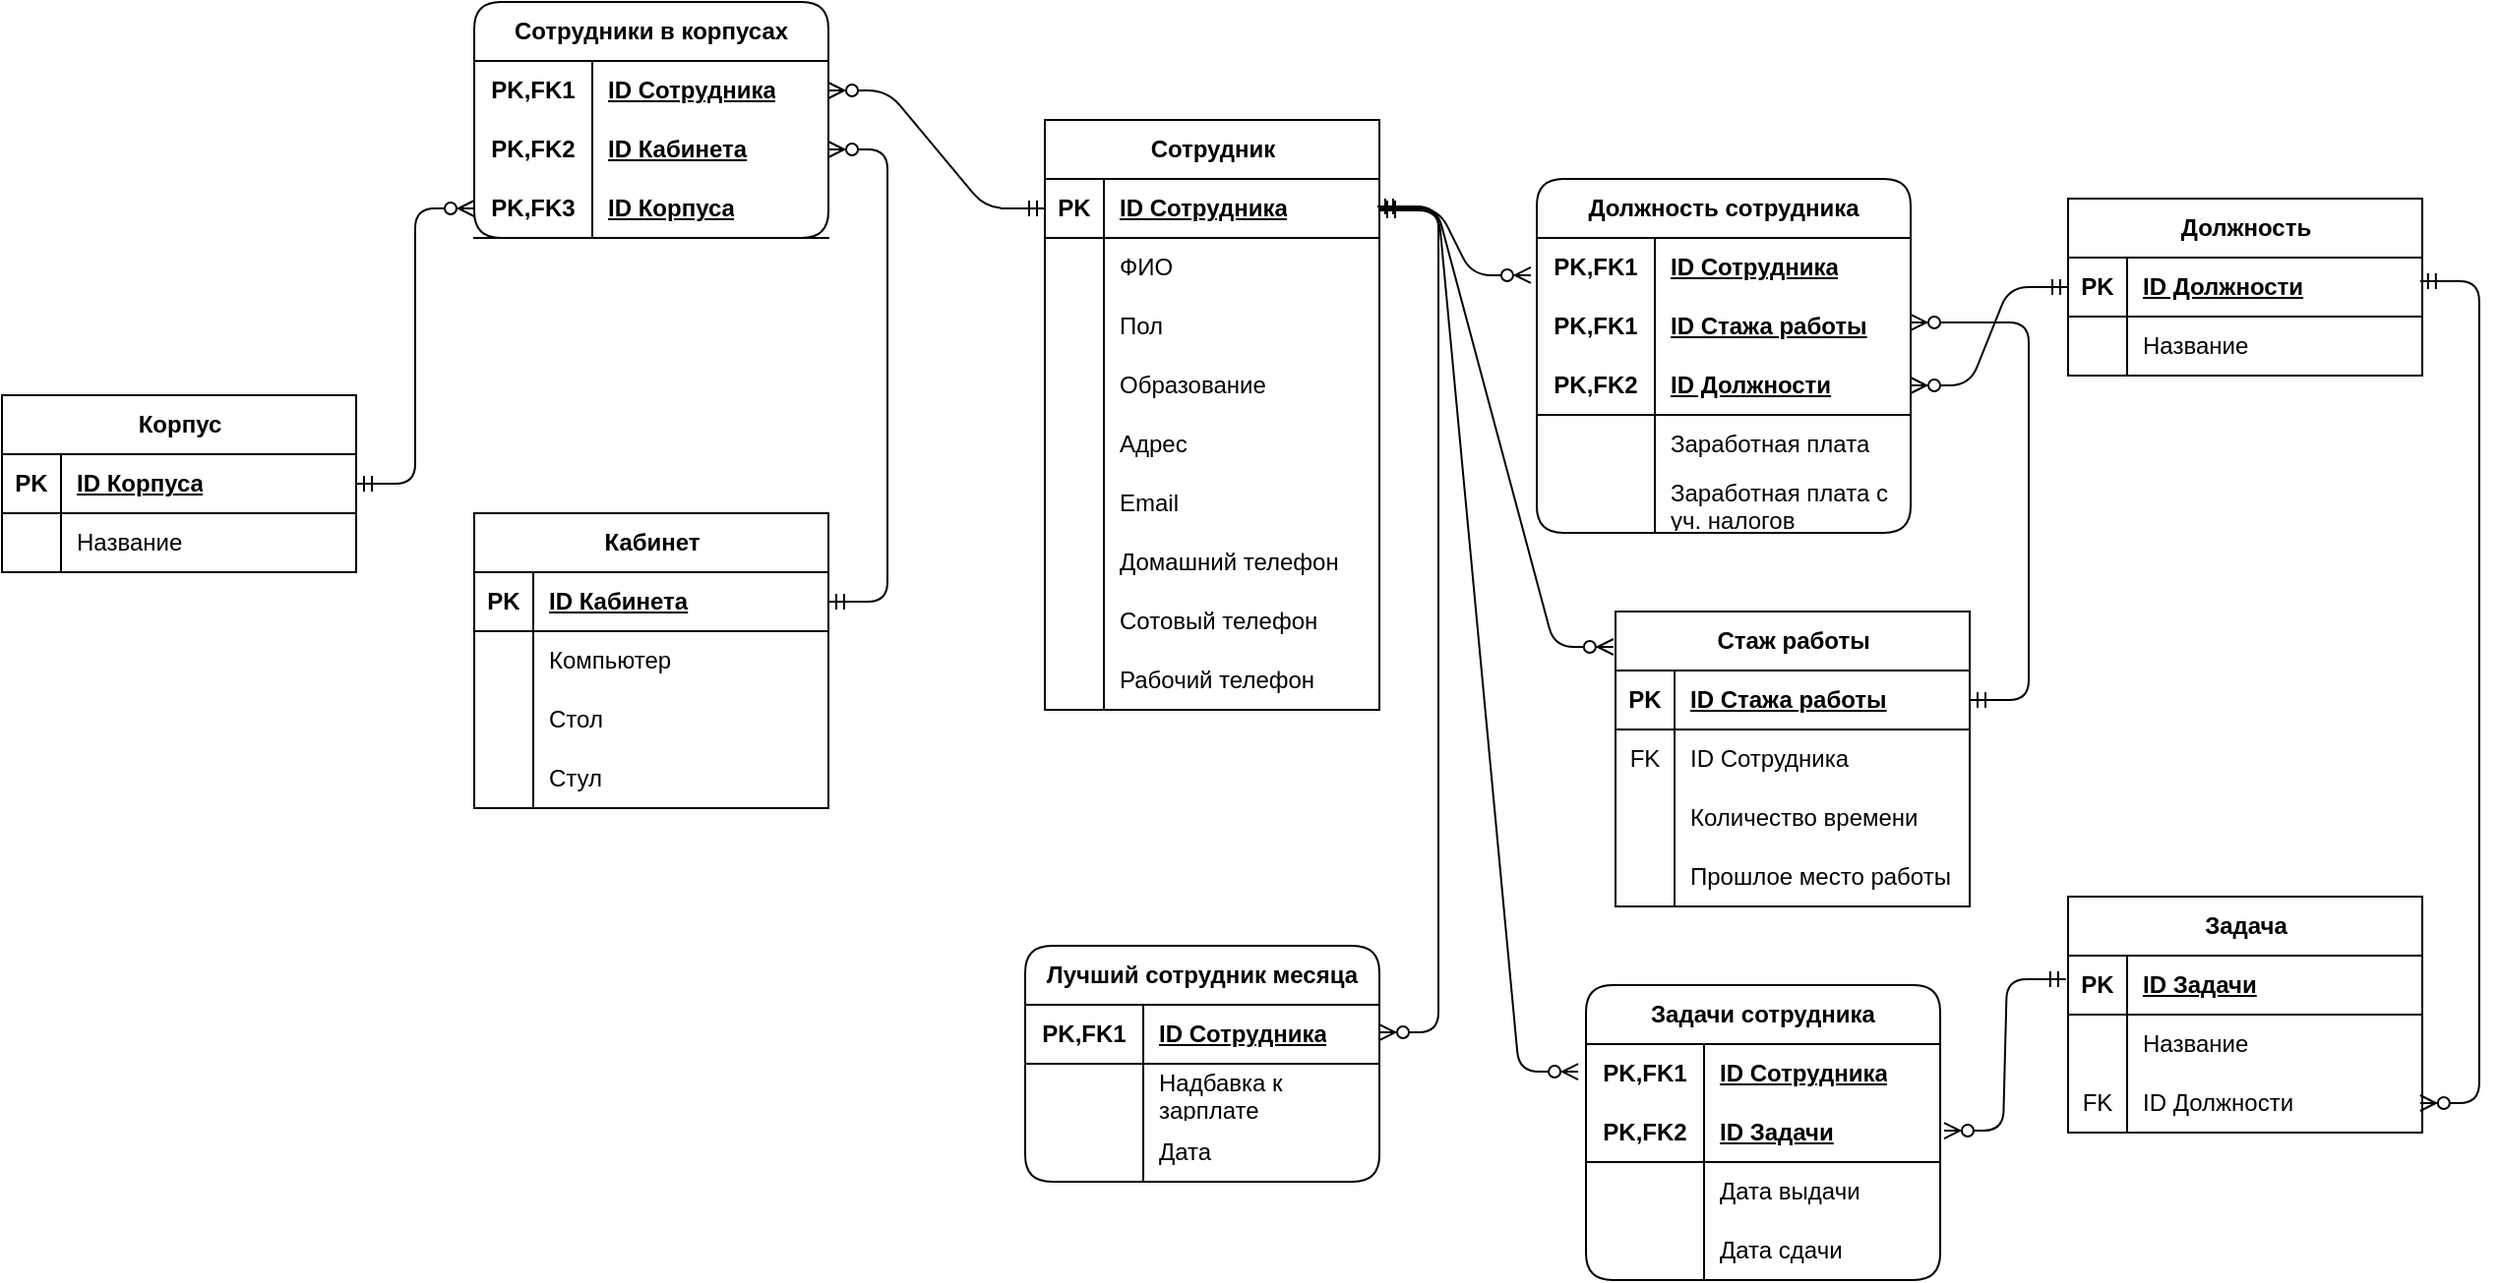 <mxfile version="21.2.1" type="github">
  <diagram id="R2lEEEUBdFMjLlhIrx00" name="Page-1">
    <mxGraphModel dx="1572" dy="825" grid="1" gridSize="10" guides="1" tooltips="1" connect="0" arrows="1" fold="1" page="1" pageScale="1" pageWidth="850" pageHeight="1100" math="0" shadow="0" extFonts="Permanent Marker^https://fonts.googleapis.com/css?family=Permanent+Marker">
      <root>
        <mxCell id="0" />
        <mxCell id="1" parent="0" />
        <mxCell id="PwHdfF1loIiDDt-Cqc1K-1" value="Сотрудник" style="shape=table;startSize=30;container=1;collapsible=1;childLayout=tableLayout;fixedRows=1;rowLines=0;fontStyle=1;align=center;resizeLast=1;html=1;" parent="1" vertex="1">
          <mxGeometry x="210" y="80" width="170" height="300" as="geometry" />
        </mxCell>
        <mxCell id="PwHdfF1loIiDDt-Cqc1K-2" value="" style="shape=tableRow;horizontal=0;startSize=0;swimlaneHead=0;swimlaneBody=0;fillColor=none;collapsible=0;dropTarget=0;points=[[0,0.5],[1,0.5]];portConstraint=eastwest;top=0;left=0;right=0;bottom=1;" parent="PwHdfF1loIiDDt-Cqc1K-1" vertex="1">
          <mxGeometry y="30" width="170" height="30" as="geometry" />
        </mxCell>
        <mxCell id="PwHdfF1loIiDDt-Cqc1K-3" value="PK" style="shape=partialRectangle;connectable=0;fillColor=none;top=0;left=0;bottom=0;right=0;fontStyle=1;overflow=hidden;whiteSpace=wrap;html=1;" parent="PwHdfF1loIiDDt-Cqc1K-2" vertex="1">
          <mxGeometry width="30" height="30" as="geometry">
            <mxRectangle width="30" height="30" as="alternateBounds" />
          </mxGeometry>
        </mxCell>
        <mxCell id="PwHdfF1loIiDDt-Cqc1K-4" value="ID Сотрудника" style="shape=partialRectangle;connectable=0;fillColor=none;top=0;left=0;bottom=0;right=0;align=left;spacingLeft=6;fontStyle=5;overflow=hidden;whiteSpace=wrap;html=1;" parent="PwHdfF1loIiDDt-Cqc1K-2" vertex="1">
          <mxGeometry x="30" width="140" height="30" as="geometry">
            <mxRectangle width="140" height="30" as="alternateBounds" />
          </mxGeometry>
        </mxCell>
        <mxCell id="PwHdfF1loIiDDt-Cqc1K-5" value="" style="shape=tableRow;horizontal=0;startSize=0;swimlaneHead=0;swimlaneBody=0;fillColor=none;collapsible=0;dropTarget=0;points=[[0,0.5],[1,0.5]];portConstraint=eastwest;top=0;left=0;right=0;bottom=0;" parent="PwHdfF1loIiDDt-Cqc1K-1" vertex="1">
          <mxGeometry y="60" width="170" height="30" as="geometry" />
        </mxCell>
        <mxCell id="PwHdfF1loIiDDt-Cqc1K-6" value="" style="shape=partialRectangle;connectable=0;fillColor=none;top=0;left=0;bottom=0;right=0;editable=1;overflow=hidden;whiteSpace=wrap;html=1;" parent="PwHdfF1loIiDDt-Cqc1K-5" vertex="1">
          <mxGeometry width="30" height="30" as="geometry">
            <mxRectangle width="30" height="30" as="alternateBounds" />
          </mxGeometry>
        </mxCell>
        <mxCell id="PwHdfF1loIiDDt-Cqc1K-7" value="ФИО" style="shape=partialRectangle;connectable=0;fillColor=none;top=0;left=0;bottom=0;right=0;align=left;spacingLeft=6;overflow=hidden;whiteSpace=wrap;html=1;" parent="PwHdfF1loIiDDt-Cqc1K-5" vertex="1">
          <mxGeometry x="30" width="140" height="30" as="geometry">
            <mxRectangle width="140" height="30" as="alternateBounds" />
          </mxGeometry>
        </mxCell>
        <mxCell id="PwHdfF1loIiDDt-Cqc1K-8" value="" style="shape=tableRow;horizontal=0;startSize=0;swimlaneHead=0;swimlaneBody=0;fillColor=none;collapsible=0;dropTarget=0;points=[[0,0.5],[1,0.5]];portConstraint=eastwest;top=0;left=0;right=0;bottom=0;" parent="PwHdfF1loIiDDt-Cqc1K-1" vertex="1">
          <mxGeometry y="90" width="170" height="30" as="geometry" />
        </mxCell>
        <mxCell id="PwHdfF1loIiDDt-Cqc1K-9" value="" style="shape=partialRectangle;connectable=0;fillColor=none;top=0;left=0;bottom=0;right=0;editable=1;overflow=hidden;whiteSpace=wrap;html=1;" parent="PwHdfF1loIiDDt-Cqc1K-8" vertex="1">
          <mxGeometry width="30" height="30" as="geometry">
            <mxRectangle width="30" height="30" as="alternateBounds" />
          </mxGeometry>
        </mxCell>
        <mxCell id="PwHdfF1loIiDDt-Cqc1K-10" value="Пол" style="shape=partialRectangle;connectable=0;fillColor=none;top=0;left=0;bottom=0;right=0;align=left;spacingLeft=6;overflow=hidden;whiteSpace=wrap;html=1;" parent="PwHdfF1loIiDDt-Cqc1K-8" vertex="1">
          <mxGeometry x="30" width="140" height="30" as="geometry">
            <mxRectangle width="140" height="30" as="alternateBounds" />
          </mxGeometry>
        </mxCell>
        <mxCell id="PwHdfF1loIiDDt-Cqc1K-11" value="" style="shape=tableRow;horizontal=0;startSize=0;swimlaneHead=0;swimlaneBody=0;fillColor=none;collapsible=0;dropTarget=0;points=[[0,0.5],[1,0.5]];portConstraint=eastwest;top=0;left=0;right=0;bottom=0;" parent="PwHdfF1loIiDDt-Cqc1K-1" vertex="1">
          <mxGeometry y="120" width="170" height="30" as="geometry" />
        </mxCell>
        <mxCell id="PwHdfF1loIiDDt-Cqc1K-12" value="" style="shape=partialRectangle;connectable=0;fillColor=none;top=0;left=0;bottom=0;right=0;editable=1;overflow=hidden;whiteSpace=wrap;html=1;" parent="PwHdfF1loIiDDt-Cqc1K-11" vertex="1">
          <mxGeometry width="30" height="30" as="geometry">
            <mxRectangle width="30" height="30" as="alternateBounds" />
          </mxGeometry>
        </mxCell>
        <mxCell id="PwHdfF1loIiDDt-Cqc1K-13" value="Образование" style="shape=partialRectangle;connectable=0;fillColor=none;top=0;left=0;bottom=0;right=0;align=left;spacingLeft=6;overflow=hidden;whiteSpace=wrap;html=1;" parent="PwHdfF1loIiDDt-Cqc1K-11" vertex="1">
          <mxGeometry x="30" width="140" height="30" as="geometry">
            <mxRectangle width="140" height="30" as="alternateBounds" />
          </mxGeometry>
        </mxCell>
        <mxCell id="PwHdfF1loIiDDt-Cqc1K-27" value="" style="shape=tableRow;horizontal=0;startSize=0;swimlaneHead=0;swimlaneBody=0;fillColor=none;collapsible=0;dropTarget=0;points=[[0,0.5],[1,0.5]];portConstraint=eastwest;top=0;left=0;right=0;bottom=0;" parent="PwHdfF1loIiDDt-Cqc1K-1" vertex="1">
          <mxGeometry y="150" width="170" height="30" as="geometry" />
        </mxCell>
        <mxCell id="PwHdfF1loIiDDt-Cqc1K-28" value="" style="shape=partialRectangle;connectable=0;fillColor=none;top=0;left=0;bottom=0;right=0;editable=1;overflow=hidden;whiteSpace=wrap;html=1;" parent="PwHdfF1loIiDDt-Cqc1K-27" vertex="1">
          <mxGeometry width="30" height="30" as="geometry">
            <mxRectangle width="30" height="30" as="alternateBounds" />
          </mxGeometry>
        </mxCell>
        <mxCell id="PwHdfF1loIiDDt-Cqc1K-29" value="Адрес" style="shape=partialRectangle;connectable=0;fillColor=none;top=0;left=0;bottom=0;right=0;align=left;spacingLeft=6;overflow=hidden;whiteSpace=wrap;html=1;" parent="PwHdfF1loIiDDt-Cqc1K-27" vertex="1">
          <mxGeometry x="30" width="140" height="30" as="geometry">
            <mxRectangle width="140" height="30" as="alternateBounds" />
          </mxGeometry>
        </mxCell>
        <mxCell id="PwHdfF1loIiDDt-Cqc1K-30" value="" style="shape=tableRow;horizontal=0;startSize=0;swimlaneHead=0;swimlaneBody=0;fillColor=none;collapsible=0;dropTarget=0;points=[[0,0.5],[1,0.5]];portConstraint=eastwest;top=0;left=0;right=0;bottom=0;" parent="PwHdfF1loIiDDt-Cqc1K-1" vertex="1">
          <mxGeometry y="180" width="170" height="30" as="geometry" />
        </mxCell>
        <mxCell id="PwHdfF1loIiDDt-Cqc1K-31" value="" style="shape=partialRectangle;connectable=0;fillColor=none;top=0;left=0;bottom=0;right=0;editable=1;overflow=hidden;whiteSpace=wrap;html=1;" parent="PwHdfF1loIiDDt-Cqc1K-30" vertex="1">
          <mxGeometry width="30" height="30" as="geometry">
            <mxRectangle width="30" height="30" as="alternateBounds" />
          </mxGeometry>
        </mxCell>
        <mxCell id="PwHdfF1loIiDDt-Cqc1K-32" value="Email" style="shape=partialRectangle;connectable=0;fillColor=none;top=0;left=0;bottom=0;right=0;align=left;spacingLeft=6;overflow=hidden;whiteSpace=wrap;html=1;" parent="PwHdfF1loIiDDt-Cqc1K-30" vertex="1">
          <mxGeometry x="30" width="140" height="30" as="geometry">
            <mxRectangle width="140" height="30" as="alternateBounds" />
          </mxGeometry>
        </mxCell>
        <mxCell id="PwHdfF1loIiDDt-Cqc1K-33" value="" style="shape=tableRow;horizontal=0;startSize=0;swimlaneHead=0;swimlaneBody=0;fillColor=none;collapsible=0;dropTarget=0;points=[[0,0.5],[1,0.5]];portConstraint=eastwest;top=0;left=0;right=0;bottom=0;" parent="PwHdfF1loIiDDt-Cqc1K-1" vertex="1">
          <mxGeometry y="210" width="170" height="30" as="geometry" />
        </mxCell>
        <mxCell id="PwHdfF1loIiDDt-Cqc1K-34" value="" style="shape=partialRectangle;connectable=0;fillColor=none;top=0;left=0;bottom=0;right=0;editable=1;overflow=hidden;whiteSpace=wrap;html=1;" parent="PwHdfF1loIiDDt-Cqc1K-33" vertex="1">
          <mxGeometry width="30" height="30" as="geometry">
            <mxRectangle width="30" height="30" as="alternateBounds" />
          </mxGeometry>
        </mxCell>
        <mxCell id="PwHdfF1loIiDDt-Cqc1K-35" value="Домашний телефон" style="shape=partialRectangle;connectable=0;fillColor=none;top=0;left=0;bottom=0;right=0;align=left;spacingLeft=6;overflow=hidden;whiteSpace=wrap;html=1;" parent="PwHdfF1loIiDDt-Cqc1K-33" vertex="1">
          <mxGeometry x="30" width="140" height="30" as="geometry">
            <mxRectangle width="140" height="30" as="alternateBounds" />
          </mxGeometry>
        </mxCell>
        <mxCell id="PwHdfF1loIiDDt-Cqc1K-36" value="" style="shape=tableRow;horizontal=0;startSize=0;swimlaneHead=0;swimlaneBody=0;fillColor=none;collapsible=0;dropTarget=0;points=[[0,0.5],[1,0.5]];portConstraint=eastwest;top=0;left=0;right=0;bottom=0;" parent="PwHdfF1loIiDDt-Cqc1K-1" vertex="1">
          <mxGeometry y="240" width="170" height="30" as="geometry" />
        </mxCell>
        <mxCell id="PwHdfF1loIiDDt-Cqc1K-37" value="" style="shape=partialRectangle;connectable=0;fillColor=none;top=0;left=0;bottom=0;right=0;editable=1;overflow=hidden;whiteSpace=wrap;html=1;" parent="PwHdfF1loIiDDt-Cqc1K-36" vertex="1">
          <mxGeometry width="30" height="30" as="geometry">
            <mxRectangle width="30" height="30" as="alternateBounds" />
          </mxGeometry>
        </mxCell>
        <mxCell id="PwHdfF1loIiDDt-Cqc1K-38" value="Сотовый телефон" style="shape=partialRectangle;connectable=0;fillColor=none;top=0;left=0;bottom=0;right=0;align=left;spacingLeft=6;overflow=hidden;whiteSpace=wrap;html=1;" parent="PwHdfF1loIiDDt-Cqc1K-36" vertex="1">
          <mxGeometry x="30" width="140" height="30" as="geometry">
            <mxRectangle width="140" height="30" as="alternateBounds" />
          </mxGeometry>
        </mxCell>
        <mxCell id="PwHdfF1loIiDDt-Cqc1K-39" value="" style="shape=tableRow;horizontal=0;startSize=0;swimlaneHead=0;swimlaneBody=0;fillColor=none;collapsible=0;dropTarget=0;points=[[0,0.5],[1,0.5]];portConstraint=eastwest;top=0;left=0;right=0;bottom=0;" parent="PwHdfF1loIiDDt-Cqc1K-1" vertex="1">
          <mxGeometry y="270" width="170" height="30" as="geometry" />
        </mxCell>
        <mxCell id="PwHdfF1loIiDDt-Cqc1K-40" value="" style="shape=partialRectangle;connectable=0;fillColor=none;top=0;left=0;bottom=0;right=0;editable=1;overflow=hidden;whiteSpace=wrap;html=1;" parent="PwHdfF1loIiDDt-Cqc1K-39" vertex="1">
          <mxGeometry width="30" height="30" as="geometry">
            <mxRectangle width="30" height="30" as="alternateBounds" />
          </mxGeometry>
        </mxCell>
        <mxCell id="PwHdfF1loIiDDt-Cqc1K-41" value="Рабочий телефон" style="shape=partialRectangle;connectable=0;fillColor=none;top=0;left=0;bottom=0;right=0;align=left;spacingLeft=6;overflow=hidden;whiteSpace=wrap;html=1;" parent="PwHdfF1loIiDDt-Cqc1K-39" vertex="1">
          <mxGeometry x="30" width="140" height="30" as="geometry">
            <mxRectangle width="140" height="30" as="alternateBounds" />
          </mxGeometry>
        </mxCell>
        <mxCell id="PwHdfF1loIiDDt-Cqc1K-42" value="Должность" style="shape=table;startSize=30;container=1;collapsible=1;childLayout=tableLayout;fixedRows=1;rowLines=0;fontStyle=1;align=center;resizeLast=1;html=1;" parent="1" vertex="1">
          <mxGeometry x="730" y="120" width="180" height="90" as="geometry" />
        </mxCell>
        <mxCell id="PwHdfF1loIiDDt-Cqc1K-43" value="" style="shape=tableRow;horizontal=0;startSize=0;swimlaneHead=0;swimlaneBody=0;fillColor=none;collapsible=0;dropTarget=0;points=[[0,0.5],[1,0.5]];portConstraint=eastwest;top=0;left=0;right=0;bottom=1;" parent="PwHdfF1loIiDDt-Cqc1K-42" vertex="1">
          <mxGeometry y="30" width="180" height="30" as="geometry" />
        </mxCell>
        <mxCell id="PwHdfF1loIiDDt-Cqc1K-44" value="PK" style="shape=partialRectangle;connectable=0;fillColor=none;top=0;left=0;bottom=0;right=0;fontStyle=1;overflow=hidden;whiteSpace=wrap;html=1;" parent="PwHdfF1loIiDDt-Cqc1K-43" vertex="1">
          <mxGeometry width="30" height="30" as="geometry">
            <mxRectangle width="30" height="30" as="alternateBounds" />
          </mxGeometry>
        </mxCell>
        <mxCell id="PwHdfF1loIiDDt-Cqc1K-45" value="ID Должности" style="shape=partialRectangle;connectable=0;fillColor=none;top=0;left=0;bottom=0;right=0;align=left;spacingLeft=6;fontStyle=5;overflow=hidden;whiteSpace=wrap;html=1;" parent="PwHdfF1loIiDDt-Cqc1K-43" vertex="1">
          <mxGeometry x="30" width="150" height="30" as="geometry">
            <mxRectangle width="150" height="30" as="alternateBounds" />
          </mxGeometry>
        </mxCell>
        <mxCell id="PwHdfF1loIiDDt-Cqc1K-46" value="" style="shape=tableRow;horizontal=0;startSize=0;swimlaneHead=0;swimlaneBody=0;fillColor=none;collapsible=0;dropTarget=0;points=[[0,0.5],[1,0.5]];portConstraint=eastwest;top=0;left=0;right=0;bottom=0;" parent="PwHdfF1loIiDDt-Cqc1K-42" vertex="1">
          <mxGeometry y="60" width="180" height="30" as="geometry" />
        </mxCell>
        <mxCell id="PwHdfF1loIiDDt-Cqc1K-47" value="" style="shape=partialRectangle;connectable=0;fillColor=none;top=0;left=0;bottom=0;right=0;editable=1;overflow=hidden;whiteSpace=wrap;html=1;" parent="PwHdfF1loIiDDt-Cqc1K-46" vertex="1">
          <mxGeometry width="30" height="30" as="geometry">
            <mxRectangle width="30" height="30" as="alternateBounds" />
          </mxGeometry>
        </mxCell>
        <mxCell id="PwHdfF1loIiDDt-Cqc1K-48" value="Название" style="shape=partialRectangle;connectable=0;fillColor=none;top=0;left=0;bottom=0;right=0;align=left;spacingLeft=6;overflow=hidden;whiteSpace=wrap;html=1;" parent="PwHdfF1loIiDDt-Cqc1K-46" vertex="1">
          <mxGeometry x="30" width="150" height="30" as="geometry">
            <mxRectangle width="150" height="30" as="alternateBounds" />
          </mxGeometry>
        </mxCell>
        <mxCell id="PwHdfF1loIiDDt-Cqc1K-59" value="Должность сотрудника" style="shape=table;startSize=30;container=1;collapsible=1;childLayout=tableLayout;fixedRows=1;rowLines=0;fontStyle=1;align=center;resizeLast=1;html=1;whiteSpace=wrap;rounded=1;" parent="1" vertex="1">
          <mxGeometry x="460" y="110" width="190" height="180" as="geometry" />
        </mxCell>
        <mxCell id="7P8KPJwNf3Zk5cawkr4y-223" value="" style="shape=tableRow;horizontal=0;startSize=0;swimlaneHead=0;swimlaneBody=0;fillColor=none;collapsible=0;dropTarget=0;points=[[0,0.5],[1,0.5]];portConstraint=eastwest;top=0;left=0;right=0;bottom=0;html=1;" vertex="1" parent="PwHdfF1loIiDDt-Cqc1K-59">
          <mxGeometry y="30" width="190" height="30" as="geometry" />
        </mxCell>
        <mxCell id="7P8KPJwNf3Zk5cawkr4y-224" value="PK,FK1" style="shape=partialRectangle;connectable=0;fillColor=none;top=0;left=0;bottom=0;right=0;fontStyle=1;overflow=hidden;html=1;whiteSpace=wrap;" vertex="1" parent="7P8KPJwNf3Zk5cawkr4y-223">
          <mxGeometry width="60" height="30" as="geometry">
            <mxRectangle width="60" height="30" as="alternateBounds" />
          </mxGeometry>
        </mxCell>
        <mxCell id="7P8KPJwNf3Zk5cawkr4y-225" value="ID Сотрудника" style="shape=partialRectangle;connectable=0;fillColor=none;top=0;left=0;bottom=0;right=0;align=left;spacingLeft=6;fontStyle=5;overflow=hidden;html=1;whiteSpace=wrap;" vertex="1" parent="7P8KPJwNf3Zk5cawkr4y-223">
          <mxGeometry x="60" width="130" height="30" as="geometry">
            <mxRectangle width="130" height="30" as="alternateBounds" />
          </mxGeometry>
        </mxCell>
        <mxCell id="PwHdfF1loIiDDt-Cqc1K-60" value="" style="shape=tableRow;horizontal=0;startSize=0;swimlaneHead=0;swimlaneBody=0;fillColor=none;collapsible=0;dropTarget=0;points=[[0,0.5],[1,0.5]];portConstraint=eastwest;top=0;left=0;right=0;bottom=0;html=1;" parent="PwHdfF1loIiDDt-Cqc1K-59" vertex="1">
          <mxGeometry y="60" width="190" height="30" as="geometry" />
        </mxCell>
        <mxCell id="PwHdfF1loIiDDt-Cqc1K-61" value="PK,FK1" style="shape=partialRectangle;connectable=0;fillColor=none;top=0;left=0;bottom=0;right=0;fontStyle=1;overflow=hidden;html=1;whiteSpace=wrap;" parent="PwHdfF1loIiDDt-Cqc1K-60" vertex="1">
          <mxGeometry width="60" height="30" as="geometry">
            <mxRectangle width="60" height="30" as="alternateBounds" />
          </mxGeometry>
        </mxCell>
        <mxCell id="PwHdfF1loIiDDt-Cqc1K-62" value="ID Стажа работы" style="shape=partialRectangle;connectable=0;fillColor=none;top=0;left=0;bottom=0;right=0;align=left;spacingLeft=6;fontStyle=5;overflow=hidden;html=1;whiteSpace=wrap;" parent="PwHdfF1loIiDDt-Cqc1K-60" vertex="1">
          <mxGeometry x="60" width="130" height="30" as="geometry">
            <mxRectangle width="130" height="30" as="alternateBounds" />
          </mxGeometry>
        </mxCell>
        <mxCell id="PwHdfF1loIiDDt-Cqc1K-63" value="" style="shape=tableRow;horizontal=0;startSize=0;swimlaneHead=0;swimlaneBody=0;fillColor=none;collapsible=0;dropTarget=0;points=[[0,0.5],[1,0.5]];portConstraint=eastwest;top=0;left=0;right=0;bottom=1;html=1;" parent="PwHdfF1loIiDDt-Cqc1K-59" vertex="1">
          <mxGeometry y="90" width="190" height="30" as="geometry" />
        </mxCell>
        <mxCell id="PwHdfF1loIiDDt-Cqc1K-64" value="PK,FK2" style="shape=partialRectangle;connectable=0;fillColor=none;top=0;left=0;bottom=0;right=0;fontStyle=1;overflow=hidden;html=1;whiteSpace=wrap;" parent="PwHdfF1loIiDDt-Cqc1K-63" vertex="1">
          <mxGeometry width="60" height="30" as="geometry">
            <mxRectangle width="60" height="30" as="alternateBounds" />
          </mxGeometry>
        </mxCell>
        <mxCell id="PwHdfF1loIiDDt-Cqc1K-65" value="ID Должности" style="shape=partialRectangle;connectable=0;fillColor=none;top=0;left=0;bottom=0;right=0;align=left;spacingLeft=6;fontStyle=5;overflow=hidden;html=1;whiteSpace=wrap;" parent="PwHdfF1loIiDDt-Cqc1K-63" vertex="1">
          <mxGeometry x="60" width="130" height="30" as="geometry">
            <mxRectangle width="130" height="30" as="alternateBounds" />
          </mxGeometry>
        </mxCell>
        <mxCell id="PwHdfF1loIiDDt-Cqc1K-69" value="" style="shape=tableRow;horizontal=0;startSize=0;swimlaneHead=0;swimlaneBody=0;fillColor=none;collapsible=0;dropTarget=0;points=[[0,0.5],[1,0.5]];portConstraint=eastwest;top=0;left=0;right=0;bottom=0;html=1;" parent="PwHdfF1loIiDDt-Cqc1K-59" vertex="1">
          <mxGeometry y="120" width="190" height="30" as="geometry" />
        </mxCell>
        <mxCell id="PwHdfF1loIiDDt-Cqc1K-70" value="" style="shape=partialRectangle;connectable=0;fillColor=none;top=0;left=0;bottom=0;right=0;editable=1;overflow=hidden;html=1;whiteSpace=wrap;" parent="PwHdfF1loIiDDt-Cqc1K-69" vertex="1">
          <mxGeometry width="60" height="30" as="geometry">
            <mxRectangle width="60" height="30" as="alternateBounds" />
          </mxGeometry>
        </mxCell>
        <mxCell id="PwHdfF1loIiDDt-Cqc1K-71" value="Заработная плата" style="shape=partialRectangle;connectable=0;fillColor=none;top=0;left=0;bottom=0;right=0;align=left;spacingLeft=6;overflow=hidden;html=1;whiteSpace=wrap;" parent="PwHdfF1loIiDDt-Cqc1K-69" vertex="1">
          <mxGeometry x="60" width="130" height="30" as="geometry">
            <mxRectangle width="130" height="30" as="alternateBounds" />
          </mxGeometry>
        </mxCell>
        <mxCell id="7P8KPJwNf3Zk5cawkr4y-72" value="" style="shape=tableRow;horizontal=0;startSize=0;swimlaneHead=0;swimlaneBody=0;fillColor=none;collapsible=0;dropTarget=0;points=[[0,0.5],[1,0.5]];portConstraint=eastwest;top=0;left=0;right=0;bottom=0;html=1;" vertex="1" parent="PwHdfF1loIiDDt-Cqc1K-59">
          <mxGeometry y="150" width="190" height="30" as="geometry" />
        </mxCell>
        <mxCell id="7P8KPJwNf3Zk5cawkr4y-73" value="" style="shape=partialRectangle;connectable=0;fillColor=none;top=0;left=0;bottom=0;right=0;editable=1;overflow=hidden;html=1;whiteSpace=wrap;" vertex="1" parent="7P8KPJwNf3Zk5cawkr4y-72">
          <mxGeometry width="60" height="30" as="geometry">
            <mxRectangle width="60" height="30" as="alternateBounds" />
          </mxGeometry>
        </mxCell>
        <mxCell id="7P8KPJwNf3Zk5cawkr4y-74" value="Заработная плата с уч. налогов" style="shape=partialRectangle;connectable=0;fillColor=none;top=0;left=0;bottom=0;right=0;align=left;spacingLeft=6;overflow=hidden;html=1;whiteSpace=wrap;" vertex="1" parent="7P8KPJwNf3Zk5cawkr4y-72">
          <mxGeometry x="60" width="130" height="30" as="geometry">
            <mxRectangle width="130" height="30" as="alternateBounds" />
          </mxGeometry>
        </mxCell>
        <mxCell id="PwHdfF1loIiDDt-Cqc1K-72" value="" style="edgeStyle=entityRelationEdgeStyle;fontSize=12;html=1;endArrow=ERzeroToMany;startArrow=ERmandOne;exitX=1;exitY=0.5;exitDx=0;exitDy=0;entryX=-0.016;entryY=0.633;entryDx=0;entryDy=0;rounded=1;entryPerimeter=0;" parent="1" source="PwHdfF1loIiDDt-Cqc1K-2" target="7P8KPJwNf3Zk5cawkr4y-223" edge="1">
          <mxGeometry width="100" height="100" relative="1" as="geometry">
            <mxPoint x="370" y="460" as="sourcePoint" />
            <mxPoint x="470" y="360" as="targetPoint" />
          </mxGeometry>
        </mxCell>
        <mxCell id="PwHdfF1loIiDDt-Cqc1K-73" value="" style="edgeStyle=entityRelationEdgeStyle;fontSize=12;html=1;endArrow=ERzeroToMany;startArrow=ERmandOne;exitX=0;exitY=0.5;exitDx=0;exitDy=0;entryX=1;entryY=0.5;entryDx=0;entryDy=0;rounded=1;" parent="1" source="PwHdfF1loIiDDt-Cqc1K-43" target="PwHdfF1loIiDDt-Cqc1K-63" edge="1">
          <mxGeometry width="100" height="100" relative="1" as="geometry">
            <mxPoint x="710" y="410" as="sourcePoint" />
            <mxPoint x="810" y="310" as="targetPoint" />
          </mxGeometry>
        </mxCell>
        <mxCell id="7P8KPJwNf3Zk5cawkr4y-15" value="Корпус" style="shape=table;startSize=30;container=1;collapsible=1;childLayout=tableLayout;fixedRows=1;rowLines=0;fontStyle=1;align=center;resizeLast=1;html=1;" vertex="1" parent="1">
          <mxGeometry x="-320" y="220" width="180" height="90" as="geometry" />
        </mxCell>
        <mxCell id="7P8KPJwNf3Zk5cawkr4y-16" value="" style="shape=tableRow;horizontal=0;startSize=0;swimlaneHead=0;swimlaneBody=0;fillColor=none;collapsible=0;dropTarget=0;points=[[0,0.5],[1,0.5]];portConstraint=eastwest;top=0;left=0;right=0;bottom=1;" vertex="1" parent="7P8KPJwNf3Zk5cawkr4y-15">
          <mxGeometry y="30" width="180" height="30" as="geometry" />
        </mxCell>
        <mxCell id="7P8KPJwNf3Zk5cawkr4y-17" value="PK" style="shape=partialRectangle;connectable=0;fillColor=none;top=0;left=0;bottom=0;right=0;fontStyle=1;overflow=hidden;whiteSpace=wrap;html=1;" vertex="1" parent="7P8KPJwNf3Zk5cawkr4y-16">
          <mxGeometry width="30" height="30" as="geometry">
            <mxRectangle width="30" height="30" as="alternateBounds" />
          </mxGeometry>
        </mxCell>
        <mxCell id="7P8KPJwNf3Zk5cawkr4y-18" value="ID Корпуса" style="shape=partialRectangle;connectable=0;fillColor=none;top=0;left=0;bottom=0;right=0;align=left;spacingLeft=6;fontStyle=5;overflow=hidden;whiteSpace=wrap;html=1;" vertex="1" parent="7P8KPJwNf3Zk5cawkr4y-16">
          <mxGeometry x="30" width="150" height="30" as="geometry">
            <mxRectangle width="150" height="30" as="alternateBounds" />
          </mxGeometry>
        </mxCell>
        <mxCell id="7P8KPJwNf3Zk5cawkr4y-19" value="" style="shape=tableRow;horizontal=0;startSize=0;swimlaneHead=0;swimlaneBody=0;fillColor=none;collapsible=0;dropTarget=0;points=[[0,0.5],[1,0.5]];portConstraint=eastwest;top=0;left=0;right=0;bottom=0;" vertex="1" parent="7P8KPJwNf3Zk5cawkr4y-15">
          <mxGeometry y="60" width="180" height="30" as="geometry" />
        </mxCell>
        <mxCell id="7P8KPJwNf3Zk5cawkr4y-20" value="" style="shape=partialRectangle;connectable=0;fillColor=none;top=0;left=0;bottom=0;right=0;editable=1;overflow=hidden;whiteSpace=wrap;html=1;" vertex="1" parent="7P8KPJwNf3Zk5cawkr4y-19">
          <mxGeometry width="30" height="30" as="geometry">
            <mxRectangle width="30" height="30" as="alternateBounds" />
          </mxGeometry>
        </mxCell>
        <mxCell id="7P8KPJwNf3Zk5cawkr4y-21" value="Название" style="shape=partialRectangle;connectable=0;fillColor=none;top=0;left=0;bottom=0;right=0;align=left;spacingLeft=6;overflow=hidden;whiteSpace=wrap;html=1;" vertex="1" parent="7P8KPJwNf3Zk5cawkr4y-19">
          <mxGeometry x="30" width="150" height="30" as="geometry">
            <mxRectangle width="150" height="30" as="alternateBounds" />
          </mxGeometry>
        </mxCell>
        <mxCell id="7P8KPJwNf3Zk5cawkr4y-28" value="Сотрудники в корпусах" style="shape=table;startSize=30;container=1;collapsible=1;childLayout=tableLayout;fixedRows=1;rowLines=0;fontStyle=1;align=center;resizeLast=1;html=1;whiteSpace=wrap;rounded=1;" vertex="1" parent="1">
          <mxGeometry x="-80" y="20" width="180" height="120" as="geometry" />
        </mxCell>
        <mxCell id="7P8KPJwNf3Zk5cawkr4y-29" value="" style="shape=tableRow;horizontal=0;startSize=0;swimlaneHead=0;swimlaneBody=0;fillColor=none;collapsible=0;dropTarget=0;points=[[0,0.5],[1,0.5]];portConstraint=eastwest;top=0;left=0;right=0;bottom=0;html=1;" vertex="1" parent="7P8KPJwNf3Zk5cawkr4y-28">
          <mxGeometry y="30" width="180" height="30" as="geometry" />
        </mxCell>
        <mxCell id="7P8KPJwNf3Zk5cawkr4y-30" value="PK,FK1" style="shape=partialRectangle;connectable=0;fillColor=none;top=0;left=0;bottom=0;right=0;fontStyle=1;overflow=hidden;html=1;whiteSpace=wrap;" vertex="1" parent="7P8KPJwNf3Zk5cawkr4y-29">
          <mxGeometry width="60" height="30" as="geometry">
            <mxRectangle width="60" height="30" as="alternateBounds" />
          </mxGeometry>
        </mxCell>
        <mxCell id="7P8KPJwNf3Zk5cawkr4y-31" value="ID Сотрудника" style="shape=partialRectangle;connectable=0;fillColor=none;top=0;left=0;bottom=0;right=0;align=left;spacingLeft=6;fontStyle=5;overflow=hidden;html=1;whiteSpace=wrap;" vertex="1" parent="7P8KPJwNf3Zk5cawkr4y-29">
          <mxGeometry x="60" width="120" height="30" as="geometry">
            <mxRectangle width="120" height="30" as="alternateBounds" />
          </mxGeometry>
        </mxCell>
        <mxCell id="7P8KPJwNf3Zk5cawkr4y-91" value="" style="shape=tableRow;horizontal=0;startSize=0;swimlaneHead=0;swimlaneBody=0;fillColor=none;collapsible=0;dropTarget=0;points=[[0,0.5],[1,0.5]];portConstraint=eastwest;top=0;left=0;right=0;bottom=0;html=1;" vertex="1" parent="7P8KPJwNf3Zk5cawkr4y-28">
          <mxGeometry y="60" width="180" height="30" as="geometry" />
        </mxCell>
        <mxCell id="7P8KPJwNf3Zk5cawkr4y-92" value="PK,FK2" style="shape=partialRectangle;connectable=0;fillColor=none;top=0;left=0;bottom=0;right=0;fontStyle=1;overflow=hidden;html=1;whiteSpace=wrap;" vertex="1" parent="7P8KPJwNf3Zk5cawkr4y-91">
          <mxGeometry width="60" height="30" as="geometry">
            <mxRectangle width="60" height="30" as="alternateBounds" />
          </mxGeometry>
        </mxCell>
        <mxCell id="7P8KPJwNf3Zk5cawkr4y-93" value="ID Кабинета" style="shape=partialRectangle;connectable=0;fillColor=none;top=0;left=0;bottom=0;right=0;align=left;spacingLeft=6;fontStyle=5;overflow=hidden;html=1;whiteSpace=wrap;" vertex="1" parent="7P8KPJwNf3Zk5cawkr4y-91">
          <mxGeometry x="60" width="120" height="30" as="geometry">
            <mxRectangle width="120" height="30" as="alternateBounds" />
          </mxGeometry>
        </mxCell>
        <mxCell id="7P8KPJwNf3Zk5cawkr4y-32" value="" style="shape=tableRow;horizontal=0;startSize=0;swimlaneHead=0;swimlaneBody=0;fillColor=none;collapsible=0;dropTarget=0;points=[[0,0.5],[1,0.5]];portConstraint=eastwest;top=0;left=0;right=0;bottom=1;html=1;" vertex="1" parent="7P8KPJwNf3Zk5cawkr4y-28">
          <mxGeometry y="90" width="180" height="30" as="geometry" />
        </mxCell>
        <mxCell id="7P8KPJwNf3Zk5cawkr4y-33" value="PK,FK3" style="shape=partialRectangle;connectable=0;fillColor=none;top=0;left=0;bottom=0;right=0;fontStyle=1;overflow=hidden;html=1;whiteSpace=wrap;" vertex="1" parent="7P8KPJwNf3Zk5cawkr4y-32">
          <mxGeometry width="60" height="30" as="geometry">
            <mxRectangle width="60" height="30" as="alternateBounds" />
          </mxGeometry>
        </mxCell>
        <mxCell id="7P8KPJwNf3Zk5cawkr4y-34" value="ID Корпуса" style="shape=partialRectangle;connectable=0;fillColor=none;top=0;left=0;bottom=0;right=0;align=left;spacingLeft=6;fontStyle=5;overflow=hidden;html=1;whiteSpace=wrap;" vertex="1" parent="7P8KPJwNf3Zk5cawkr4y-32">
          <mxGeometry x="60" width="120" height="30" as="geometry">
            <mxRectangle width="120" height="30" as="alternateBounds" />
          </mxGeometry>
        </mxCell>
        <mxCell id="7P8KPJwNf3Zk5cawkr4y-41" value="" style="edgeStyle=entityRelationEdgeStyle;fontSize=12;html=1;endArrow=ERzeroToMany;startArrow=ERmandOne;exitX=0;exitY=0.5;exitDx=0;exitDy=0;entryX=1;entryY=0.5;entryDx=0;entryDy=0;rounded=1;" edge="1" parent="1" source="PwHdfF1loIiDDt-Cqc1K-2" target="7P8KPJwNf3Zk5cawkr4y-29">
          <mxGeometry width="100" height="100" relative="1" as="geometry">
            <mxPoint x="20" y="350" as="sourcePoint" />
            <mxPoint x="110" y="350" as="targetPoint" />
          </mxGeometry>
        </mxCell>
        <mxCell id="7P8KPJwNf3Zk5cawkr4y-42" value="" style="edgeStyle=entityRelationEdgeStyle;fontSize=12;html=1;endArrow=ERzeroToMany;startArrow=ERmandOne;entryX=0;entryY=0.5;entryDx=0;entryDy=0;rounded=1;" edge="1" parent="1" source="7P8KPJwNf3Zk5cawkr4y-16" target="7P8KPJwNf3Zk5cawkr4y-32">
          <mxGeometry width="100" height="100" relative="1" as="geometry">
            <mxPoint x="-150" y="480" as="sourcePoint" />
            <mxPoint x="-90" y="300" as="targetPoint" />
          </mxGeometry>
        </mxCell>
        <mxCell id="7P8KPJwNf3Zk5cawkr4y-75" value="Кабинет" style="shape=table;startSize=30;container=1;collapsible=1;childLayout=tableLayout;fixedRows=1;rowLines=0;fontStyle=1;align=center;resizeLast=1;html=1;" vertex="1" parent="1">
          <mxGeometry x="-80" y="280" width="180" height="150" as="geometry" />
        </mxCell>
        <mxCell id="7P8KPJwNf3Zk5cawkr4y-76" value="" style="shape=tableRow;horizontal=0;startSize=0;swimlaneHead=0;swimlaneBody=0;fillColor=none;collapsible=0;dropTarget=0;points=[[0,0.5],[1,0.5]];portConstraint=eastwest;top=0;left=0;right=0;bottom=1;" vertex="1" parent="7P8KPJwNf3Zk5cawkr4y-75">
          <mxGeometry y="30" width="180" height="30" as="geometry" />
        </mxCell>
        <mxCell id="7P8KPJwNf3Zk5cawkr4y-77" value="PK" style="shape=partialRectangle;connectable=0;fillColor=none;top=0;left=0;bottom=0;right=0;fontStyle=1;overflow=hidden;whiteSpace=wrap;html=1;" vertex="1" parent="7P8KPJwNf3Zk5cawkr4y-76">
          <mxGeometry width="30" height="30" as="geometry">
            <mxRectangle width="30" height="30" as="alternateBounds" />
          </mxGeometry>
        </mxCell>
        <mxCell id="7P8KPJwNf3Zk5cawkr4y-78" value="ID Кабинета" style="shape=partialRectangle;connectable=0;fillColor=none;top=0;left=0;bottom=0;right=0;align=left;spacingLeft=6;fontStyle=5;overflow=hidden;whiteSpace=wrap;html=1;" vertex="1" parent="7P8KPJwNf3Zk5cawkr4y-76">
          <mxGeometry x="30" width="150" height="30" as="geometry">
            <mxRectangle width="150" height="30" as="alternateBounds" />
          </mxGeometry>
        </mxCell>
        <mxCell id="7P8KPJwNf3Zk5cawkr4y-82" value="" style="shape=tableRow;horizontal=0;startSize=0;swimlaneHead=0;swimlaneBody=0;fillColor=none;collapsible=0;dropTarget=0;points=[[0,0.5],[1,0.5]];portConstraint=eastwest;top=0;left=0;right=0;bottom=0;" vertex="1" parent="7P8KPJwNf3Zk5cawkr4y-75">
          <mxGeometry y="60" width="180" height="30" as="geometry" />
        </mxCell>
        <mxCell id="7P8KPJwNf3Zk5cawkr4y-83" value="" style="shape=partialRectangle;connectable=0;fillColor=none;top=0;left=0;bottom=0;right=0;editable=1;overflow=hidden;whiteSpace=wrap;html=1;" vertex="1" parent="7P8KPJwNf3Zk5cawkr4y-82">
          <mxGeometry width="30" height="30" as="geometry">
            <mxRectangle width="30" height="30" as="alternateBounds" />
          </mxGeometry>
        </mxCell>
        <mxCell id="7P8KPJwNf3Zk5cawkr4y-84" value="Компьютер" style="shape=partialRectangle;connectable=0;fillColor=none;top=0;left=0;bottom=0;right=0;align=left;spacingLeft=6;overflow=hidden;whiteSpace=wrap;html=1;" vertex="1" parent="7P8KPJwNf3Zk5cawkr4y-82">
          <mxGeometry x="30" width="150" height="30" as="geometry">
            <mxRectangle width="150" height="30" as="alternateBounds" />
          </mxGeometry>
        </mxCell>
        <mxCell id="7P8KPJwNf3Zk5cawkr4y-79" value="" style="shape=tableRow;horizontal=0;startSize=0;swimlaneHead=0;swimlaneBody=0;fillColor=none;collapsible=0;dropTarget=0;points=[[0,0.5],[1,0.5]];portConstraint=eastwest;top=0;left=0;right=0;bottom=0;" vertex="1" parent="7P8KPJwNf3Zk5cawkr4y-75">
          <mxGeometry y="90" width="180" height="30" as="geometry" />
        </mxCell>
        <mxCell id="7P8KPJwNf3Zk5cawkr4y-80" value="" style="shape=partialRectangle;connectable=0;fillColor=none;top=0;left=0;bottom=0;right=0;editable=1;overflow=hidden;whiteSpace=wrap;html=1;" vertex="1" parent="7P8KPJwNf3Zk5cawkr4y-79">
          <mxGeometry width="30" height="30" as="geometry">
            <mxRectangle width="30" height="30" as="alternateBounds" />
          </mxGeometry>
        </mxCell>
        <mxCell id="7P8KPJwNf3Zk5cawkr4y-81" value="Стол" style="shape=partialRectangle;connectable=0;fillColor=none;top=0;left=0;bottom=0;right=0;align=left;spacingLeft=6;overflow=hidden;whiteSpace=wrap;html=1;" vertex="1" parent="7P8KPJwNf3Zk5cawkr4y-79">
          <mxGeometry x="30" width="150" height="30" as="geometry">
            <mxRectangle width="150" height="30" as="alternateBounds" />
          </mxGeometry>
        </mxCell>
        <mxCell id="7P8KPJwNf3Zk5cawkr4y-85" value="" style="shape=tableRow;horizontal=0;startSize=0;swimlaneHead=0;swimlaneBody=0;fillColor=none;collapsible=0;dropTarget=0;points=[[0,0.5],[1,0.5]];portConstraint=eastwest;top=0;left=0;right=0;bottom=0;" vertex="1" parent="7P8KPJwNf3Zk5cawkr4y-75">
          <mxGeometry y="120" width="180" height="30" as="geometry" />
        </mxCell>
        <mxCell id="7P8KPJwNf3Zk5cawkr4y-86" value="" style="shape=partialRectangle;connectable=0;fillColor=none;top=0;left=0;bottom=0;right=0;editable=1;overflow=hidden;whiteSpace=wrap;html=1;" vertex="1" parent="7P8KPJwNf3Zk5cawkr4y-85">
          <mxGeometry width="30" height="30" as="geometry">
            <mxRectangle width="30" height="30" as="alternateBounds" />
          </mxGeometry>
        </mxCell>
        <mxCell id="7P8KPJwNf3Zk5cawkr4y-87" value="Стул" style="shape=partialRectangle;connectable=0;fillColor=none;top=0;left=0;bottom=0;right=0;align=left;spacingLeft=6;overflow=hidden;whiteSpace=wrap;html=1;" vertex="1" parent="7P8KPJwNf3Zk5cawkr4y-85">
          <mxGeometry x="30" width="150" height="30" as="geometry">
            <mxRectangle width="150" height="30" as="alternateBounds" />
          </mxGeometry>
        </mxCell>
        <mxCell id="7P8KPJwNf3Zk5cawkr4y-94" value="" style="edgeStyle=entityRelationEdgeStyle;fontSize=12;html=1;endArrow=ERzeroToMany;startArrow=ERmandOne;exitX=1;exitY=0.5;exitDx=0;exitDy=0;entryX=1;entryY=0.5;entryDx=0;entryDy=0;rounded=1;" edge="1" parent="1" source="7P8KPJwNf3Zk5cawkr4y-76" target="7P8KPJwNf3Zk5cawkr4y-91">
          <mxGeometry width="100" height="100" relative="1" as="geometry">
            <mxPoint x="30" y="270" as="sourcePoint" />
            <mxPoint x="-80" y="210" as="targetPoint" />
          </mxGeometry>
        </mxCell>
        <mxCell id="7P8KPJwNf3Zk5cawkr4y-109" value="" style="edgeStyle=entityRelationEdgeStyle;fontSize=12;html=1;endArrow=ERzeroToMany;startArrow=ERmandOne;rounded=1;exitX=1;exitY=0.5;exitDx=0;exitDy=0;entryX=1;entryY=0.467;entryDx=0;entryDy=0;entryPerimeter=0;" edge="1" parent="1" source="PwHdfF1loIiDDt-Cqc1K-2" target="7P8KPJwNf3Zk5cawkr4y-127">
          <mxGeometry width="100" height="100" relative="1" as="geometry">
            <mxPoint x="440" y="510" as="sourcePoint" />
            <mxPoint x="380" y="565" as="targetPoint" />
          </mxGeometry>
        </mxCell>
        <mxCell id="7P8KPJwNf3Zk5cawkr4y-123" value="Лучший сотрудник месяца" style="shape=table;startSize=30;container=1;collapsible=1;childLayout=tableLayout;fixedRows=1;rowLines=0;fontStyle=1;align=center;resizeLast=1;html=1;whiteSpace=wrap;rounded=1;" vertex="1" parent="1">
          <mxGeometry x="200" y="500" width="180" height="120" as="geometry" />
        </mxCell>
        <mxCell id="7P8KPJwNf3Zk5cawkr4y-127" value="" style="shape=tableRow;horizontal=0;startSize=0;swimlaneHead=0;swimlaneBody=0;fillColor=none;collapsible=0;dropTarget=0;points=[[0,0.5],[1,0.5]];portConstraint=eastwest;top=0;left=0;right=0;bottom=1;html=1;" vertex="1" parent="7P8KPJwNf3Zk5cawkr4y-123">
          <mxGeometry y="30" width="180" height="30" as="geometry" />
        </mxCell>
        <mxCell id="7P8KPJwNf3Zk5cawkr4y-128" value="PK,FK1" style="shape=partialRectangle;connectable=0;fillColor=none;top=0;left=0;bottom=0;right=0;fontStyle=1;overflow=hidden;html=1;whiteSpace=wrap;" vertex="1" parent="7P8KPJwNf3Zk5cawkr4y-127">
          <mxGeometry width="60" height="30" as="geometry">
            <mxRectangle width="60" height="30" as="alternateBounds" />
          </mxGeometry>
        </mxCell>
        <mxCell id="7P8KPJwNf3Zk5cawkr4y-129" value="ID Сотрудника" style="shape=partialRectangle;connectable=0;fillColor=none;top=0;left=0;bottom=0;right=0;align=left;spacingLeft=6;fontStyle=5;overflow=hidden;html=1;whiteSpace=wrap;" vertex="1" parent="7P8KPJwNf3Zk5cawkr4y-127">
          <mxGeometry x="60" width="120" height="30" as="geometry">
            <mxRectangle width="120" height="30" as="alternateBounds" />
          </mxGeometry>
        </mxCell>
        <mxCell id="7P8KPJwNf3Zk5cawkr4y-130" value="" style="shape=tableRow;horizontal=0;startSize=0;swimlaneHead=0;swimlaneBody=0;fillColor=none;collapsible=0;dropTarget=0;points=[[0,0.5],[1,0.5]];portConstraint=eastwest;top=0;left=0;right=0;bottom=0;html=1;" vertex="1" parent="7P8KPJwNf3Zk5cawkr4y-123">
          <mxGeometry y="60" width="180" height="30" as="geometry" />
        </mxCell>
        <mxCell id="7P8KPJwNf3Zk5cawkr4y-131" value="" style="shape=partialRectangle;connectable=0;fillColor=none;top=0;left=0;bottom=0;right=0;editable=1;overflow=hidden;html=1;whiteSpace=wrap;" vertex="1" parent="7P8KPJwNf3Zk5cawkr4y-130">
          <mxGeometry width="60" height="30" as="geometry">
            <mxRectangle width="60" height="30" as="alternateBounds" />
          </mxGeometry>
        </mxCell>
        <mxCell id="7P8KPJwNf3Zk5cawkr4y-132" value="Надбавка к зарплате" style="shape=partialRectangle;connectable=0;fillColor=none;top=0;left=0;bottom=0;right=0;align=left;spacingLeft=6;overflow=hidden;html=1;whiteSpace=wrap;" vertex="1" parent="7P8KPJwNf3Zk5cawkr4y-130">
          <mxGeometry x="60" width="120" height="30" as="geometry">
            <mxRectangle width="120" height="30" as="alternateBounds" />
          </mxGeometry>
        </mxCell>
        <mxCell id="7P8KPJwNf3Zk5cawkr4y-133" value="" style="shape=tableRow;horizontal=0;startSize=0;swimlaneHead=0;swimlaneBody=0;fillColor=none;collapsible=0;dropTarget=0;points=[[0,0.5],[1,0.5]];portConstraint=eastwest;top=0;left=0;right=0;bottom=0;html=1;" vertex="1" parent="7P8KPJwNf3Zk5cawkr4y-123">
          <mxGeometry y="90" width="180" height="30" as="geometry" />
        </mxCell>
        <mxCell id="7P8KPJwNf3Zk5cawkr4y-134" value="" style="shape=partialRectangle;connectable=0;fillColor=none;top=0;left=0;bottom=0;right=0;editable=1;overflow=hidden;html=1;whiteSpace=wrap;" vertex="1" parent="7P8KPJwNf3Zk5cawkr4y-133">
          <mxGeometry width="60" height="30" as="geometry">
            <mxRectangle width="60" height="30" as="alternateBounds" />
          </mxGeometry>
        </mxCell>
        <mxCell id="7P8KPJwNf3Zk5cawkr4y-135" value="Дата" style="shape=partialRectangle;connectable=0;fillColor=none;top=0;left=0;bottom=0;right=0;align=left;spacingLeft=6;overflow=hidden;html=1;whiteSpace=wrap;" vertex="1" parent="7P8KPJwNf3Zk5cawkr4y-133">
          <mxGeometry x="60" width="120" height="30" as="geometry">
            <mxRectangle width="120" height="30" as="alternateBounds" />
          </mxGeometry>
        </mxCell>
        <mxCell id="7P8KPJwNf3Zk5cawkr4y-177" value="" style="edgeStyle=entityRelationEdgeStyle;fontSize=12;html=1;endArrow=ERzeroToMany;startArrow=ERmandOne;rounded=1;exitX=0.994;exitY=0.467;exitDx=0;exitDy=0;exitPerimeter=0;entryX=-0.006;entryY=0.12;entryDx=0;entryDy=0;entryPerimeter=0;" edge="1" parent="1" source="PwHdfF1loIiDDt-Cqc1K-2" target="7P8KPJwNf3Zk5cawkr4y-191">
          <mxGeometry width="100" height="100" relative="1" as="geometry">
            <mxPoint x="390" y="135" as="sourcePoint" />
            <mxPoint x="478.92" y="402" as="targetPoint" />
          </mxGeometry>
        </mxCell>
        <mxCell id="7P8KPJwNf3Zk5cawkr4y-178" value="Задачи сотрудника" style="shape=table;startSize=30;container=1;collapsible=1;childLayout=tableLayout;fixedRows=1;rowLines=0;fontStyle=1;align=center;resizeLast=1;html=1;whiteSpace=wrap;rounded=1;" vertex="1" parent="1">
          <mxGeometry x="485" y="520" width="180" height="150" as="geometry" />
        </mxCell>
        <mxCell id="7P8KPJwNf3Zk5cawkr4y-179" value="" style="shape=tableRow;horizontal=0;startSize=0;swimlaneHead=0;swimlaneBody=0;fillColor=none;collapsible=0;dropTarget=0;points=[[0,0.5],[1,0.5]];portConstraint=eastwest;top=0;left=0;right=0;bottom=0;html=1;" vertex="1" parent="7P8KPJwNf3Zk5cawkr4y-178">
          <mxGeometry y="30" width="180" height="30" as="geometry" />
        </mxCell>
        <mxCell id="7P8KPJwNf3Zk5cawkr4y-180" value="PK,FK1" style="shape=partialRectangle;connectable=0;fillColor=none;top=0;left=0;bottom=0;right=0;fontStyle=1;overflow=hidden;html=1;whiteSpace=wrap;" vertex="1" parent="7P8KPJwNf3Zk5cawkr4y-179">
          <mxGeometry width="60" height="30" as="geometry">
            <mxRectangle width="60" height="30" as="alternateBounds" />
          </mxGeometry>
        </mxCell>
        <mxCell id="7P8KPJwNf3Zk5cawkr4y-181" value="ID Сотрудника" style="shape=partialRectangle;connectable=0;fillColor=none;top=0;left=0;bottom=0;right=0;align=left;spacingLeft=6;fontStyle=5;overflow=hidden;html=1;whiteSpace=wrap;" vertex="1" parent="7P8KPJwNf3Zk5cawkr4y-179">
          <mxGeometry x="60" width="120" height="30" as="geometry">
            <mxRectangle width="120" height="30" as="alternateBounds" />
          </mxGeometry>
        </mxCell>
        <mxCell id="7P8KPJwNf3Zk5cawkr4y-182" value="" style="shape=tableRow;horizontal=0;startSize=0;swimlaneHead=0;swimlaneBody=0;fillColor=none;collapsible=0;dropTarget=0;points=[[0,0.5],[1,0.5]];portConstraint=eastwest;top=0;left=0;right=0;bottom=1;html=1;" vertex="1" parent="7P8KPJwNf3Zk5cawkr4y-178">
          <mxGeometry y="60" width="180" height="30" as="geometry" />
        </mxCell>
        <mxCell id="7P8KPJwNf3Zk5cawkr4y-183" value="PK,FK2" style="shape=partialRectangle;connectable=0;fillColor=none;top=0;left=0;bottom=0;right=0;fontStyle=1;overflow=hidden;html=1;whiteSpace=wrap;" vertex="1" parent="7P8KPJwNf3Zk5cawkr4y-182">
          <mxGeometry width="60" height="30" as="geometry">
            <mxRectangle width="60" height="30" as="alternateBounds" />
          </mxGeometry>
        </mxCell>
        <mxCell id="7P8KPJwNf3Zk5cawkr4y-184" value="ID Задачи" style="shape=partialRectangle;connectable=0;fillColor=none;top=0;left=0;bottom=0;right=0;align=left;spacingLeft=6;fontStyle=5;overflow=hidden;html=1;whiteSpace=wrap;" vertex="1" parent="7P8KPJwNf3Zk5cawkr4y-182">
          <mxGeometry x="60" width="120" height="30" as="geometry">
            <mxRectangle width="120" height="30" as="alternateBounds" />
          </mxGeometry>
        </mxCell>
        <mxCell id="7P8KPJwNf3Zk5cawkr4y-185" value="" style="shape=tableRow;horizontal=0;startSize=0;swimlaneHead=0;swimlaneBody=0;fillColor=none;collapsible=0;dropTarget=0;points=[[0,0.5],[1,0.5]];portConstraint=eastwest;top=0;left=0;right=0;bottom=0;html=1;" vertex="1" parent="7P8KPJwNf3Zk5cawkr4y-178">
          <mxGeometry y="90" width="180" height="30" as="geometry" />
        </mxCell>
        <mxCell id="7P8KPJwNf3Zk5cawkr4y-186" value="" style="shape=partialRectangle;connectable=0;fillColor=none;top=0;left=0;bottom=0;right=0;editable=1;overflow=hidden;html=1;whiteSpace=wrap;" vertex="1" parent="7P8KPJwNf3Zk5cawkr4y-185">
          <mxGeometry width="60" height="30" as="geometry">
            <mxRectangle width="60" height="30" as="alternateBounds" />
          </mxGeometry>
        </mxCell>
        <mxCell id="7P8KPJwNf3Zk5cawkr4y-187" value="Дата выдачи" style="shape=partialRectangle;connectable=0;fillColor=none;top=0;left=0;bottom=0;right=0;align=left;spacingLeft=6;overflow=hidden;html=1;whiteSpace=wrap;" vertex="1" parent="7P8KPJwNf3Zk5cawkr4y-185">
          <mxGeometry x="60" width="120" height="30" as="geometry">
            <mxRectangle width="120" height="30" as="alternateBounds" />
          </mxGeometry>
        </mxCell>
        <mxCell id="7P8KPJwNf3Zk5cawkr4y-188" value="" style="shape=tableRow;horizontal=0;startSize=0;swimlaneHead=0;swimlaneBody=0;fillColor=none;collapsible=0;dropTarget=0;points=[[0,0.5],[1,0.5]];portConstraint=eastwest;top=0;left=0;right=0;bottom=0;html=1;" vertex="1" parent="7P8KPJwNf3Zk5cawkr4y-178">
          <mxGeometry y="120" width="180" height="30" as="geometry" />
        </mxCell>
        <mxCell id="7P8KPJwNf3Zk5cawkr4y-189" value="" style="shape=partialRectangle;connectable=0;fillColor=none;top=0;left=0;bottom=0;right=0;editable=1;overflow=hidden;html=1;whiteSpace=wrap;" vertex="1" parent="7P8KPJwNf3Zk5cawkr4y-188">
          <mxGeometry width="60" height="30" as="geometry">
            <mxRectangle width="60" height="30" as="alternateBounds" />
          </mxGeometry>
        </mxCell>
        <mxCell id="7P8KPJwNf3Zk5cawkr4y-190" value="Дата сдачи" style="shape=partialRectangle;connectable=0;fillColor=none;top=0;left=0;bottom=0;right=0;align=left;spacingLeft=6;overflow=hidden;html=1;whiteSpace=wrap;" vertex="1" parent="7P8KPJwNf3Zk5cawkr4y-188">
          <mxGeometry x="60" width="120" height="30" as="geometry">
            <mxRectangle width="120" height="30" as="alternateBounds" />
          </mxGeometry>
        </mxCell>
        <mxCell id="7P8KPJwNf3Zk5cawkr4y-191" value="Стаж работы" style="shape=table;startSize=30;container=1;collapsible=1;childLayout=tableLayout;fixedRows=1;rowLines=0;fontStyle=1;align=center;resizeLast=1;html=1;" vertex="1" parent="1">
          <mxGeometry x="500" y="330" width="180" height="150" as="geometry" />
        </mxCell>
        <mxCell id="7P8KPJwNf3Zk5cawkr4y-192" value="" style="shape=tableRow;horizontal=0;startSize=0;swimlaneHead=0;swimlaneBody=0;fillColor=none;collapsible=0;dropTarget=0;points=[[0,0.5],[1,0.5]];portConstraint=eastwest;top=0;left=0;right=0;bottom=1;" vertex="1" parent="7P8KPJwNf3Zk5cawkr4y-191">
          <mxGeometry y="30" width="180" height="30" as="geometry" />
        </mxCell>
        <mxCell id="7P8KPJwNf3Zk5cawkr4y-193" value="PK" style="shape=partialRectangle;connectable=0;fillColor=none;top=0;left=0;bottom=0;right=0;fontStyle=1;overflow=hidden;whiteSpace=wrap;html=1;" vertex="1" parent="7P8KPJwNf3Zk5cawkr4y-192">
          <mxGeometry width="30" height="30" as="geometry">
            <mxRectangle width="30" height="30" as="alternateBounds" />
          </mxGeometry>
        </mxCell>
        <mxCell id="7P8KPJwNf3Zk5cawkr4y-194" value="ID Стажа работы" style="shape=partialRectangle;connectable=0;fillColor=none;top=0;left=0;bottom=0;right=0;align=left;spacingLeft=6;fontStyle=5;overflow=hidden;whiteSpace=wrap;html=1;" vertex="1" parent="7P8KPJwNf3Zk5cawkr4y-192">
          <mxGeometry x="30" width="150" height="30" as="geometry">
            <mxRectangle width="150" height="30" as="alternateBounds" />
          </mxGeometry>
        </mxCell>
        <mxCell id="7P8KPJwNf3Zk5cawkr4y-195" value="" style="shape=tableRow;horizontal=0;startSize=0;swimlaneHead=0;swimlaneBody=0;fillColor=none;collapsible=0;dropTarget=0;points=[[0,0.5],[1,0.5]];portConstraint=eastwest;top=0;left=0;right=0;bottom=0;" vertex="1" parent="7P8KPJwNf3Zk5cawkr4y-191">
          <mxGeometry y="60" width="180" height="30" as="geometry" />
        </mxCell>
        <mxCell id="7P8KPJwNf3Zk5cawkr4y-196" value="FK" style="shape=partialRectangle;connectable=0;fillColor=none;top=0;left=0;bottom=0;right=0;editable=1;overflow=hidden;whiteSpace=wrap;html=1;" vertex="1" parent="7P8KPJwNf3Zk5cawkr4y-195">
          <mxGeometry width="30" height="30" as="geometry">
            <mxRectangle width="30" height="30" as="alternateBounds" />
          </mxGeometry>
        </mxCell>
        <mxCell id="7P8KPJwNf3Zk5cawkr4y-197" value="ID Сотрудника" style="shape=partialRectangle;connectable=0;fillColor=none;top=0;left=0;bottom=0;right=0;align=left;spacingLeft=6;overflow=hidden;whiteSpace=wrap;html=1;" vertex="1" parent="7P8KPJwNf3Zk5cawkr4y-195">
          <mxGeometry x="30" width="150" height="30" as="geometry">
            <mxRectangle width="150" height="30" as="alternateBounds" />
          </mxGeometry>
        </mxCell>
        <mxCell id="7P8KPJwNf3Zk5cawkr4y-198" value="" style="shape=tableRow;horizontal=0;startSize=0;swimlaneHead=0;swimlaneBody=0;fillColor=none;collapsible=0;dropTarget=0;points=[[0,0.5],[1,0.5]];portConstraint=eastwest;top=0;left=0;right=0;bottom=0;" vertex="1" parent="7P8KPJwNf3Zk5cawkr4y-191">
          <mxGeometry y="90" width="180" height="30" as="geometry" />
        </mxCell>
        <mxCell id="7P8KPJwNf3Zk5cawkr4y-199" value="" style="shape=partialRectangle;connectable=0;fillColor=none;top=0;left=0;bottom=0;right=0;editable=1;overflow=hidden;whiteSpace=wrap;html=1;" vertex="1" parent="7P8KPJwNf3Zk5cawkr4y-198">
          <mxGeometry width="30" height="30" as="geometry">
            <mxRectangle width="30" height="30" as="alternateBounds" />
          </mxGeometry>
        </mxCell>
        <mxCell id="7P8KPJwNf3Zk5cawkr4y-200" value="Количество времени" style="shape=partialRectangle;connectable=0;fillColor=none;top=0;left=0;bottom=0;right=0;align=left;spacingLeft=6;overflow=hidden;whiteSpace=wrap;html=1;" vertex="1" parent="7P8KPJwNf3Zk5cawkr4y-198">
          <mxGeometry x="30" width="150" height="30" as="geometry">
            <mxRectangle width="150" height="30" as="alternateBounds" />
          </mxGeometry>
        </mxCell>
        <mxCell id="7P8KPJwNf3Zk5cawkr4y-201" value="" style="shape=tableRow;horizontal=0;startSize=0;swimlaneHead=0;swimlaneBody=0;fillColor=none;collapsible=0;dropTarget=0;points=[[0,0.5],[1,0.5]];portConstraint=eastwest;top=0;left=0;right=0;bottom=0;" vertex="1" parent="7P8KPJwNf3Zk5cawkr4y-191">
          <mxGeometry y="120" width="180" height="30" as="geometry" />
        </mxCell>
        <mxCell id="7P8KPJwNf3Zk5cawkr4y-202" value="" style="shape=partialRectangle;connectable=0;fillColor=none;top=0;left=0;bottom=0;right=0;editable=1;overflow=hidden;whiteSpace=wrap;html=1;" vertex="1" parent="7P8KPJwNf3Zk5cawkr4y-201">
          <mxGeometry width="30" height="30" as="geometry">
            <mxRectangle width="30" height="30" as="alternateBounds" />
          </mxGeometry>
        </mxCell>
        <mxCell id="7P8KPJwNf3Zk5cawkr4y-203" value="Прошлое место работы" style="shape=partialRectangle;connectable=0;fillColor=none;top=0;left=0;bottom=0;right=0;align=left;spacingLeft=6;overflow=hidden;whiteSpace=wrap;html=1;" vertex="1" parent="7P8KPJwNf3Zk5cawkr4y-201">
          <mxGeometry x="30" width="150" height="30" as="geometry">
            <mxRectangle width="150" height="30" as="alternateBounds" />
          </mxGeometry>
        </mxCell>
        <mxCell id="7P8KPJwNf3Zk5cawkr4y-226" value="" style="edgeStyle=entityRelationEdgeStyle;fontSize=12;html=1;endArrow=ERzeroToMany;startArrow=ERmandOne;entryX=1;entryY=0.433;entryDx=0;entryDy=0;rounded=1;entryPerimeter=0;" edge="1" parent="1" source="7P8KPJwNf3Zk5cawkr4y-192" target="PwHdfF1loIiDDt-Cqc1K-60">
          <mxGeometry width="100" height="100" relative="1" as="geometry">
            <mxPoint x="740" y="175" as="sourcePoint" />
            <mxPoint x="660" y="225" as="targetPoint" />
          </mxGeometry>
        </mxCell>
        <mxCell id="7P8KPJwNf3Zk5cawkr4y-227" value="Задача" style="shape=table;startSize=30;container=1;collapsible=1;childLayout=tableLayout;fixedRows=1;rowLines=0;fontStyle=1;align=center;resizeLast=1;html=1;" vertex="1" parent="1">
          <mxGeometry x="730" y="475" width="180" height="120" as="geometry" />
        </mxCell>
        <mxCell id="7P8KPJwNf3Zk5cawkr4y-228" value="" style="shape=tableRow;horizontal=0;startSize=0;swimlaneHead=0;swimlaneBody=0;fillColor=none;collapsible=0;dropTarget=0;points=[[0,0.5],[1,0.5]];portConstraint=eastwest;top=0;left=0;right=0;bottom=1;" vertex="1" parent="7P8KPJwNf3Zk5cawkr4y-227">
          <mxGeometry y="30" width="180" height="30" as="geometry" />
        </mxCell>
        <mxCell id="7P8KPJwNf3Zk5cawkr4y-229" value="PK" style="shape=partialRectangle;connectable=0;fillColor=none;top=0;left=0;bottom=0;right=0;fontStyle=1;overflow=hidden;whiteSpace=wrap;html=1;" vertex="1" parent="7P8KPJwNf3Zk5cawkr4y-228">
          <mxGeometry width="30" height="30" as="geometry">
            <mxRectangle width="30" height="30" as="alternateBounds" />
          </mxGeometry>
        </mxCell>
        <mxCell id="7P8KPJwNf3Zk5cawkr4y-230" value="ID Задачи" style="shape=partialRectangle;connectable=0;fillColor=none;top=0;left=0;bottom=0;right=0;align=left;spacingLeft=6;fontStyle=5;overflow=hidden;whiteSpace=wrap;html=1;" vertex="1" parent="7P8KPJwNf3Zk5cawkr4y-228">
          <mxGeometry x="30" width="150" height="30" as="geometry">
            <mxRectangle width="150" height="30" as="alternateBounds" />
          </mxGeometry>
        </mxCell>
        <mxCell id="7P8KPJwNf3Zk5cawkr4y-231" value="" style="shape=tableRow;horizontal=0;startSize=0;swimlaneHead=0;swimlaneBody=0;fillColor=none;collapsible=0;dropTarget=0;points=[[0,0.5],[1,0.5]];portConstraint=eastwest;top=0;left=0;right=0;bottom=0;" vertex="1" parent="7P8KPJwNf3Zk5cawkr4y-227">
          <mxGeometry y="60" width="180" height="30" as="geometry" />
        </mxCell>
        <mxCell id="7P8KPJwNf3Zk5cawkr4y-232" value="" style="shape=partialRectangle;connectable=0;fillColor=none;top=0;left=0;bottom=0;right=0;editable=1;overflow=hidden;whiteSpace=wrap;html=1;" vertex="1" parent="7P8KPJwNf3Zk5cawkr4y-231">
          <mxGeometry width="30" height="30" as="geometry">
            <mxRectangle width="30" height="30" as="alternateBounds" />
          </mxGeometry>
        </mxCell>
        <mxCell id="7P8KPJwNf3Zk5cawkr4y-233" value="Название" style="shape=partialRectangle;connectable=0;fillColor=none;top=0;left=0;bottom=0;right=0;align=left;spacingLeft=6;overflow=hidden;whiteSpace=wrap;html=1;" vertex="1" parent="7P8KPJwNf3Zk5cawkr4y-231">
          <mxGeometry x="30" width="150" height="30" as="geometry">
            <mxRectangle width="150" height="30" as="alternateBounds" />
          </mxGeometry>
        </mxCell>
        <mxCell id="7P8KPJwNf3Zk5cawkr4y-234" value="" style="shape=tableRow;horizontal=0;startSize=0;swimlaneHead=0;swimlaneBody=0;fillColor=none;collapsible=0;dropTarget=0;points=[[0,0.5],[1,0.5]];portConstraint=eastwest;top=0;left=0;right=0;bottom=0;" vertex="1" parent="7P8KPJwNf3Zk5cawkr4y-227">
          <mxGeometry y="90" width="180" height="30" as="geometry" />
        </mxCell>
        <mxCell id="7P8KPJwNf3Zk5cawkr4y-235" value="FK" style="shape=partialRectangle;connectable=0;fillColor=none;top=0;left=0;bottom=0;right=0;editable=1;overflow=hidden;whiteSpace=wrap;html=1;" vertex="1" parent="7P8KPJwNf3Zk5cawkr4y-234">
          <mxGeometry width="30" height="30" as="geometry">
            <mxRectangle width="30" height="30" as="alternateBounds" />
          </mxGeometry>
        </mxCell>
        <mxCell id="7P8KPJwNf3Zk5cawkr4y-236" value="ID Должности" style="shape=partialRectangle;connectable=0;fillColor=none;top=0;left=0;bottom=0;right=0;align=left;spacingLeft=6;overflow=hidden;whiteSpace=wrap;html=1;" vertex="1" parent="7P8KPJwNf3Zk5cawkr4y-234">
          <mxGeometry x="30" width="150" height="30" as="geometry">
            <mxRectangle width="150" height="30" as="alternateBounds" />
          </mxGeometry>
        </mxCell>
        <mxCell id="7P8KPJwNf3Zk5cawkr4y-240" value="" style="edgeStyle=entityRelationEdgeStyle;fontSize=12;html=1;endArrow=ERzeroToMany;startArrow=ERmandOne;exitX=0.994;exitY=0.4;exitDx=0;exitDy=0;rounded=1;exitPerimeter=0;entryX=0.994;entryY=0.5;entryDx=0;entryDy=0;entryPerimeter=0;" edge="1" parent="1" source="PwHdfF1loIiDDt-Cqc1K-43" target="7P8KPJwNf3Zk5cawkr4y-234">
          <mxGeometry width="100" height="100" relative="1" as="geometry">
            <mxPoint x="740" y="175" as="sourcePoint" />
            <mxPoint x="970" y="480" as="targetPoint" />
          </mxGeometry>
        </mxCell>
        <mxCell id="7P8KPJwNf3Zk5cawkr4y-241" value="" style="edgeStyle=entityRelationEdgeStyle;fontSize=12;html=1;endArrow=ERzeroToMany;startArrow=ERmandOne;exitX=-0.006;exitY=0.4;exitDx=0;exitDy=0;rounded=1;exitPerimeter=0;entryX=1.011;entryY=0.467;entryDx=0;entryDy=0;entryPerimeter=0;" edge="1" parent="1" source="7P8KPJwNf3Zk5cawkr4y-228" target="7P8KPJwNf3Zk5cawkr4y-182">
          <mxGeometry width="100" height="100" relative="1" as="geometry">
            <mxPoint x="740" y="595" as="sourcePoint" />
            <mxPoint x="740" y="1013" as="targetPoint" />
          </mxGeometry>
        </mxCell>
        <mxCell id="7P8KPJwNf3Zk5cawkr4y-242" value="" style="edgeStyle=entityRelationEdgeStyle;fontSize=12;html=1;endArrow=ERzeroToMany;startArrow=ERmandOne;rounded=1;exitX=1;exitY=0.533;exitDx=0;exitDy=0;entryX=-0.022;entryY=0.467;entryDx=0;entryDy=0;entryPerimeter=0;exitPerimeter=0;" edge="1" parent="1" source="PwHdfF1loIiDDt-Cqc1K-2" target="7P8KPJwNf3Zk5cawkr4y-179">
          <mxGeometry width="100" height="100" relative="1" as="geometry">
            <mxPoint x="390" y="135" as="sourcePoint" />
            <mxPoint x="390" y="554" as="targetPoint" />
          </mxGeometry>
        </mxCell>
      </root>
    </mxGraphModel>
  </diagram>
</mxfile>
